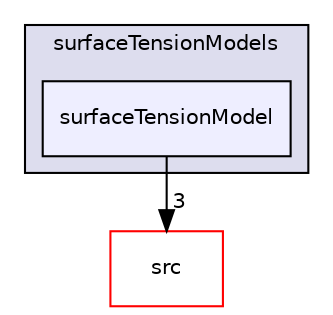 digraph "applications/solvers/multiphase/reactingEulerFoam/interfacialCompositionModels/surfaceTensionModels/surfaceTensionModel" {
  bgcolor=transparent;
  compound=true
  node [ fontsize="10", fontname="Helvetica"];
  edge [ labelfontsize="10", labelfontname="Helvetica"];
  subgraph clusterdir_da70744293beda45eee8512d80ae4942 {
    graph [ bgcolor="#ddddee", pencolor="black", label="surfaceTensionModels" fontname="Helvetica", fontsize="10", URL="dir_da70744293beda45eee8512d80ae4942.html"]
  dir_85cbbd72a11d0fde15695fa39e1d4391 [shape=box, label="surfaceTensionModel", style="filled", fillcolor="#eeeeff", pencolor="black", URL="dir_85cbbd72a11d0fde15695fa39e1d4391.html"];
  }
  dir_68267d1309a1af8e8297ef4c3efbcdba [shape=box label="src" color="red" URL="dir_68267d1309a1af8e8297ef4c3efbcdba.html"];
  dir_85cbbd72a11d0fde15695fa39e1d4391->dir_68267d1309a1af8e8297ef4c3efbcdba [headlabel="3", labeldistance=1.5 headhref="dir_000241_000736.html"];
}
